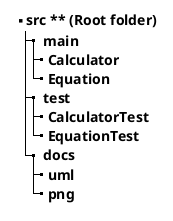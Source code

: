 @startuml
title
    ** src ** (Root folder)
    |_ ** main **
      |_ Calculator
      |_ Equation
    |_ ** test **
      |_ CalculatorTest
      |_ EquationTest
    |_ ** docs **
      |_ uml
      |_ png
end title
@enduml
